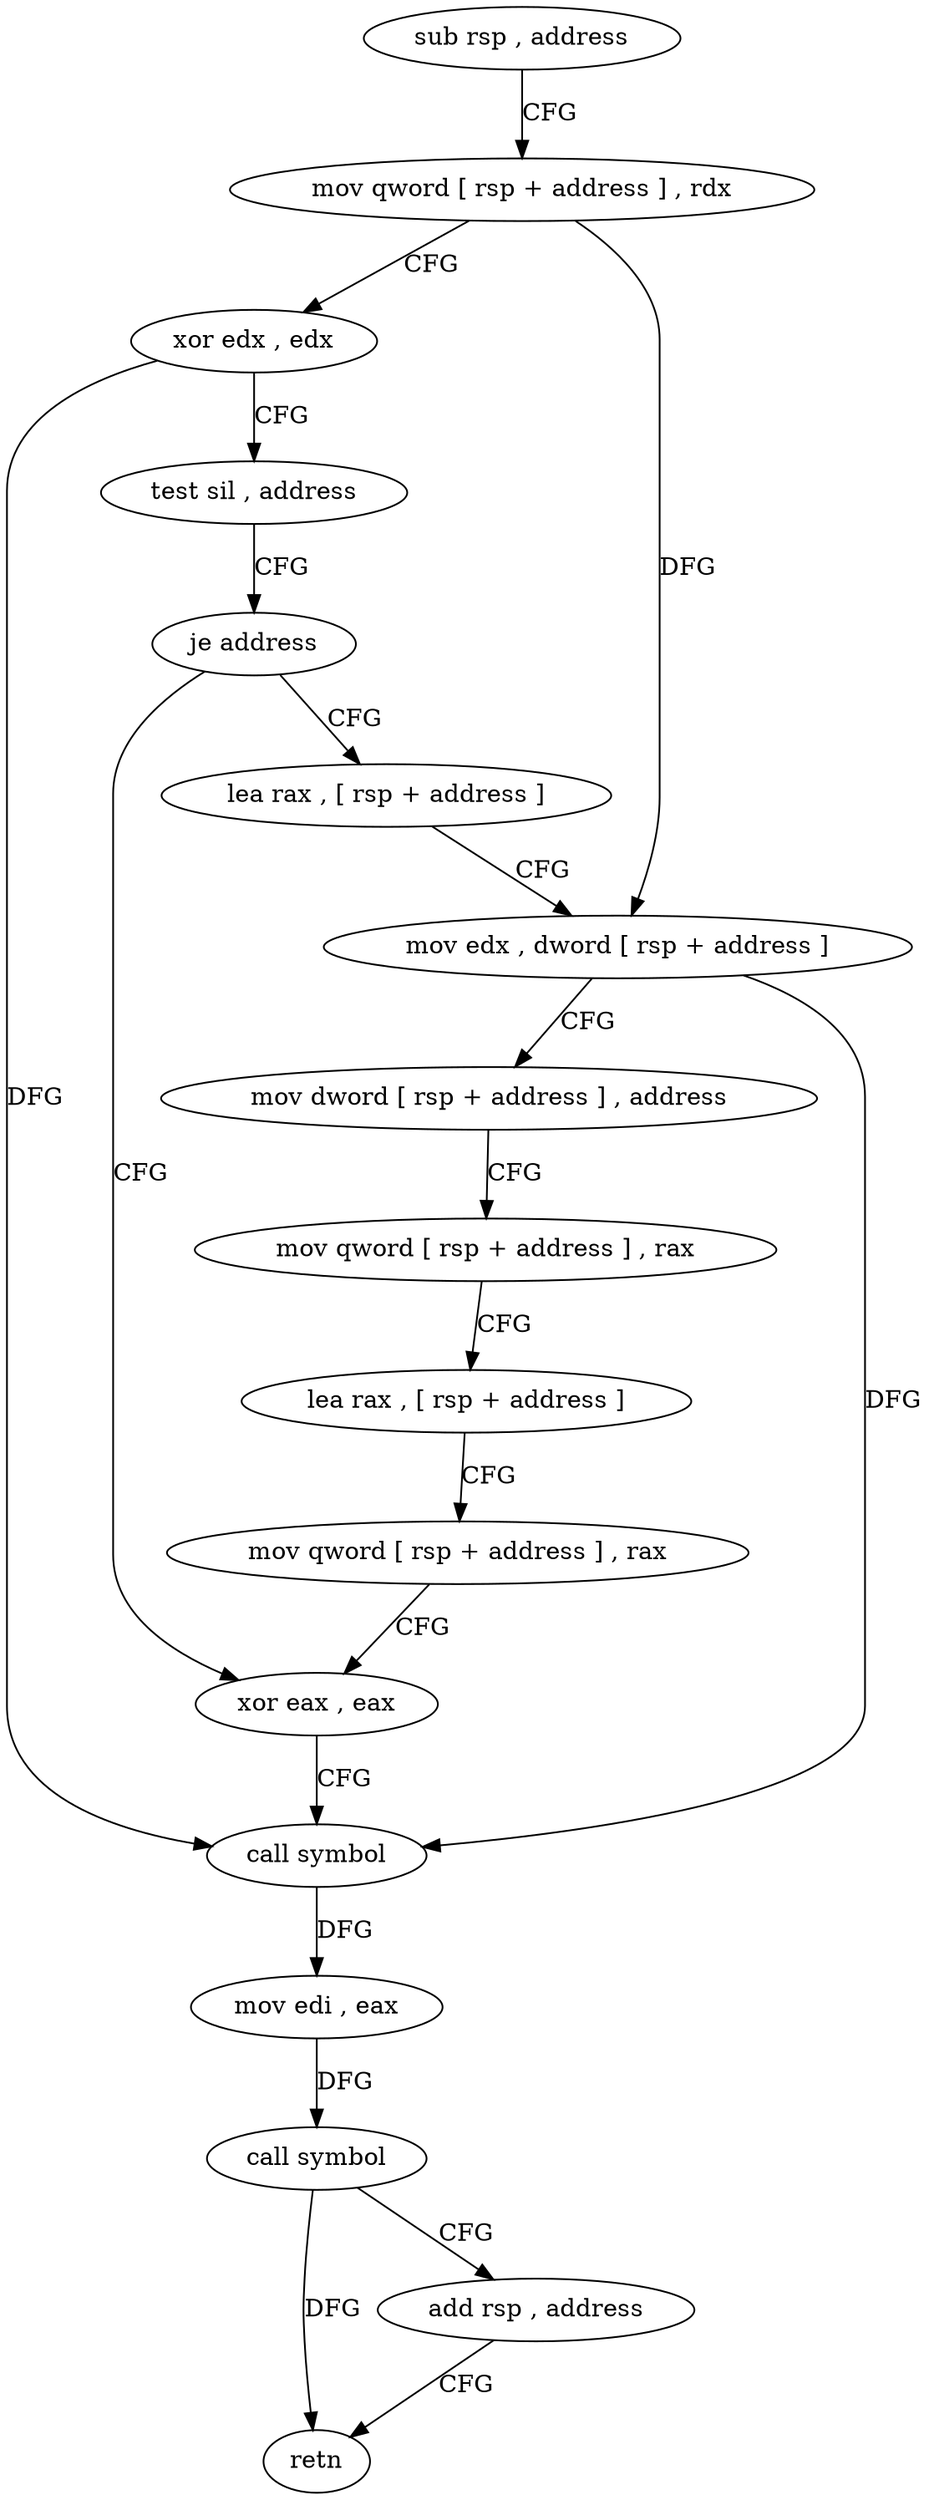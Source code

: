 digraph "func" {
"4269536" [label = "sub rsp , address" ]
"4269540" [label = "mov qword [ rsp + address ] , rdx" ]
"4269545" [label = "xor edx , edx" ]
"4269547" [label = "test sil , address" ]
"4269551" [label = "je address" ]
"4269585" [label = "xor eax , eax" ]
"4269553" [label = "lea rax , [ rsp + address ]" ]
"4269587" [label = "call symbol" ]
"4269592" [label = "mov edi , eax" ]
"4269594" [label = "call symbol" ]
"4269599" [label = "add rsp , address" ]
"4269603" [label = "retn" ]
"4269558" [label = "mov edx , dword [ rsp + address ]" ]
"4269562" [label = "mov dword [ rsp + address ] , address" ]
"4269570" [label = "mov qword [ rsp + address ] , rax" ]
"4269575" [label = "lea rax , [ rsp + address ]" ]
"4269580" [label = "mov qword [ rsp + address ] , rax" ]
"4269536" -> "4269540" [ label = "CFG" ]
"4269540" -> "4269545" [ label = "CFG" ]
"4269540" -> "4269558" [ label = "DFG" ]
"4269545" -> "4269547" [ label = "CFG" ]
"4269545" -> "4269587" [ label = "DFG" ]
"4269547" -> "4269551" [ label = "CFG" ]
"4269551" -> "4269585" [ label = "CFG" ]
"4269551" -> "4269553" [ label = "CFG" ]
"4269585" -> "4269587" [ label = "CFG" ]
"4269553" -> "4269558" [ label = "CFG" ]
"4269587" -> "4269592" [ label = "DFG" ]
"4269592" -> "4269594" [ label = "DFG" ]
"4269594" -> "4269599" [ label = "CFG" ]
"4269594" -> "4269603" [ label = "DFG" ]
"4269599" -> "4269603" [ label = "CFG" ]
"4269558" -> "4269562" [ label = "CFG" ]
"4269558" -> "4269587" [ label = "DFG" ]
"4269562" -> "4269570" [ label = "CFG" ]
"4269570" -> "4269575" [ label = "CFG" ]
"4269575" -> "4269580" [ label = "CFG" ]
"4269580" -> "4269585" [ label = "CFG" ]
}

